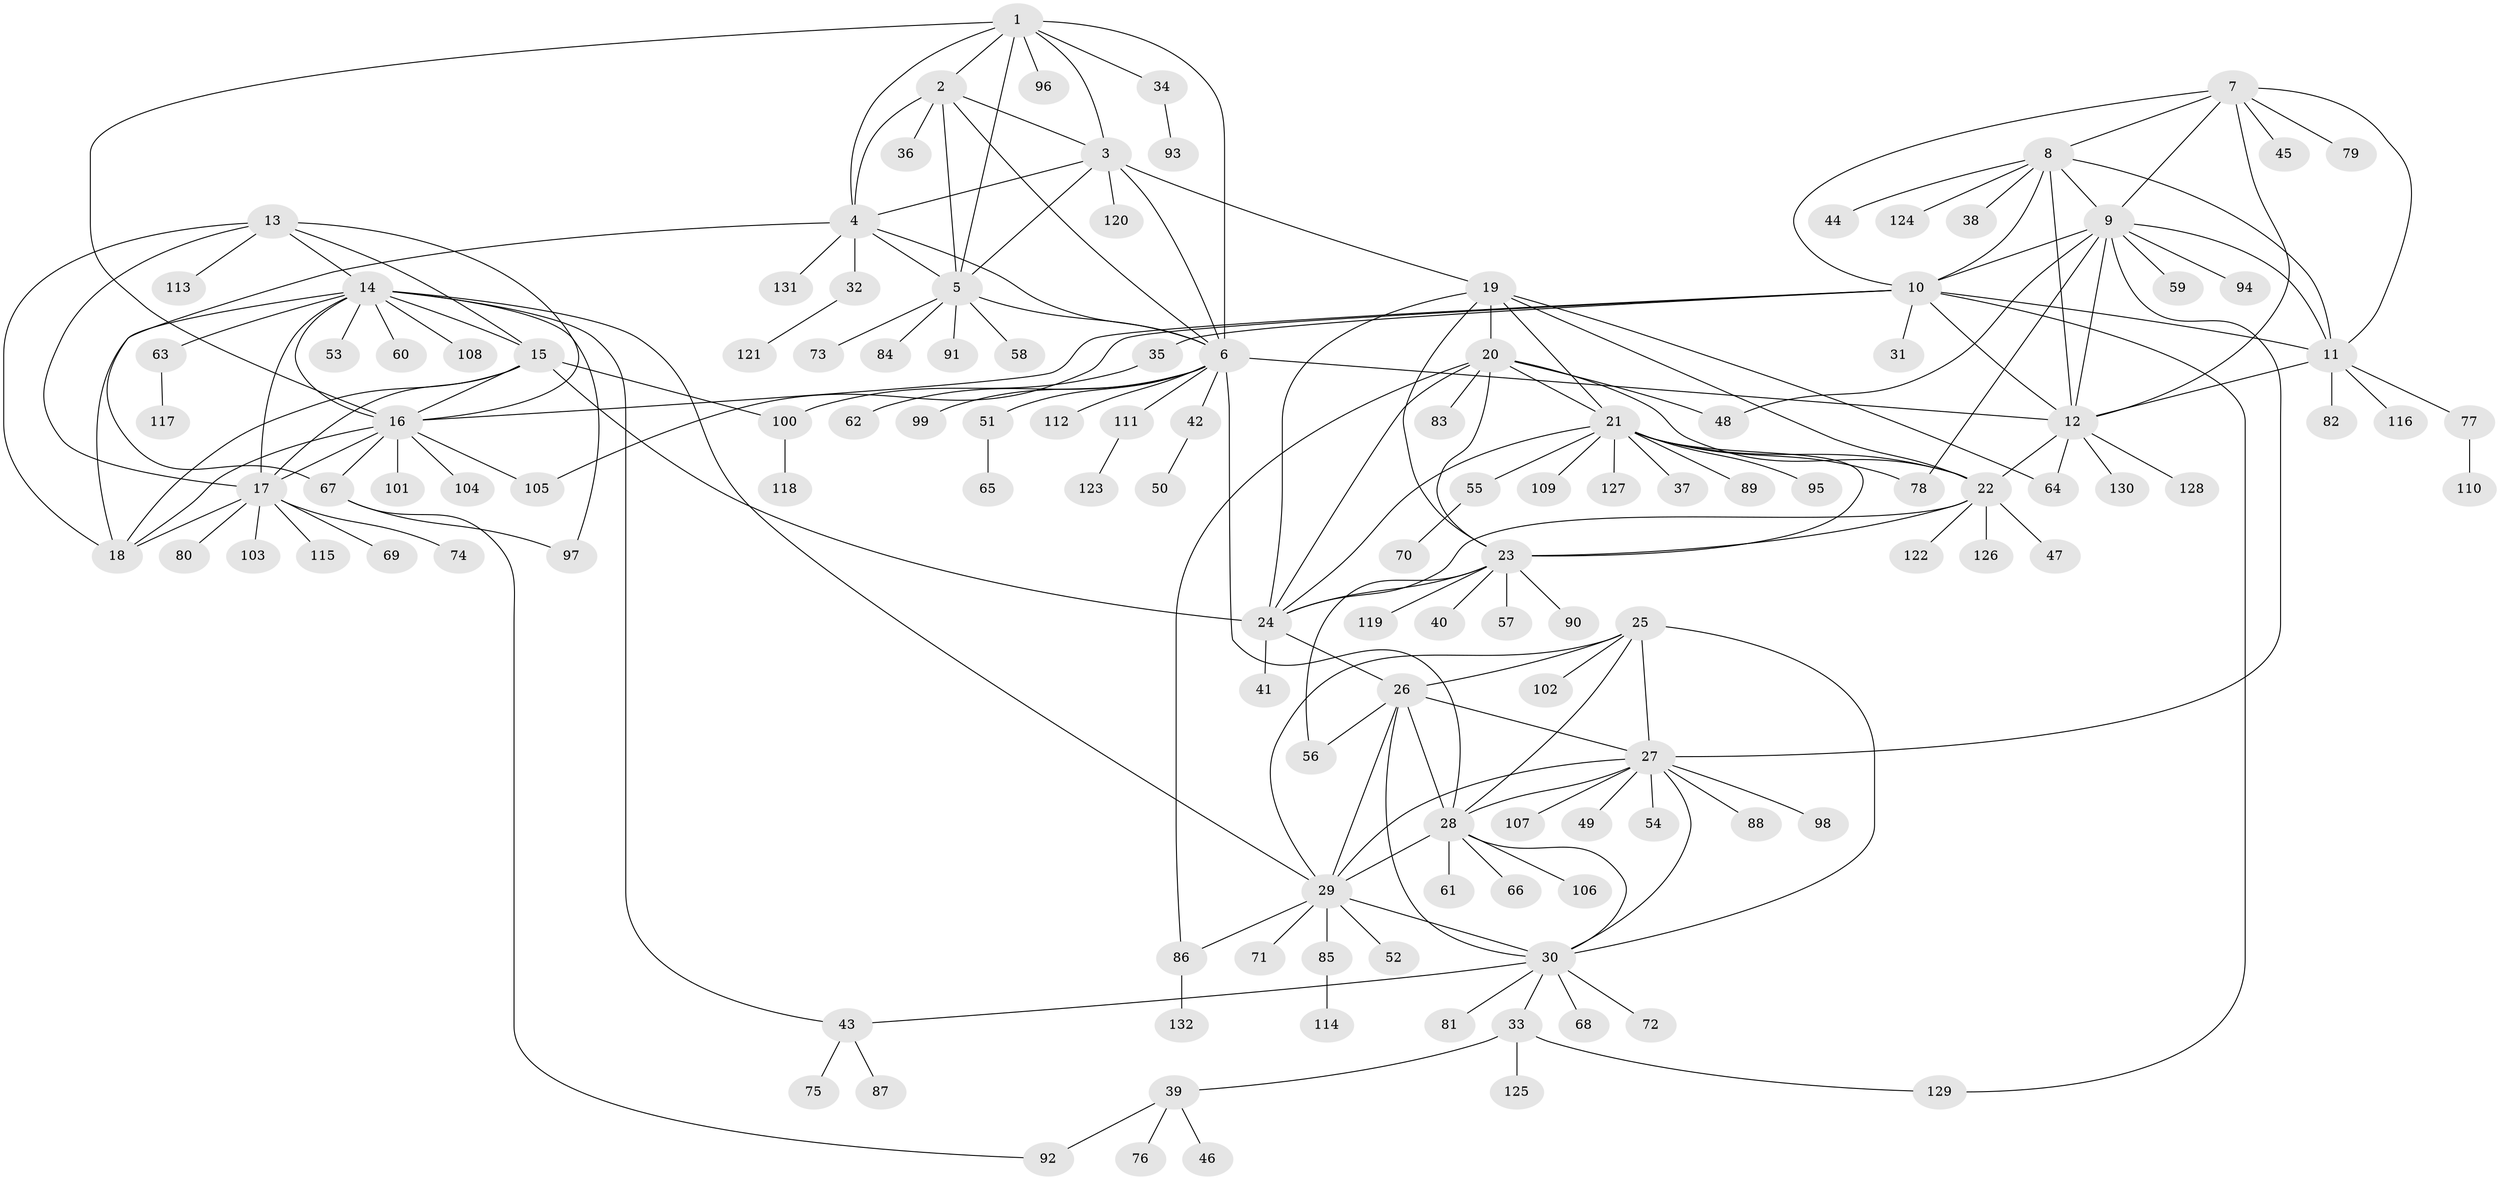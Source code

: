 // Generated by graph-tools (version 1.1) at 2025/54/03/09/25 04:54:12]
// undirected, 132 vertices, 199 edges
graph export_dot {
graph [start="1"]
  node [color=gray90,style=filled];
  1;
  2;
  3;
  4;
  5;
  6;
  7;
  8;
  9;
  10;
  11;
  12;
  13;
  14;
  15;
  16;
  17;
  18;
  19;
  20;
  21;
  22;
  23;
  24;
  25;
  26;
  27;
  28;
  29;
  30;
  31;
  32;
  33;
  34;
  35;
  36;
  37;
  38;
  39;
  40;
  41;
  42;
  43;
  44;
  45;
  46;
  47;
  48;
  49;
  50;
  51;
  52;
  53;
  54;
  55;
  56;
  57;
  58;
  59;
  60;
  61;
  62;
  63;
  64;
  65;
  66;
  67;
  68;
  69;
  70;
  71;
  72;
  73;
  74;
  75;
  76;
  77;
  78;
  79;
  80;
  81;
  82;
  83;
  84;
  85;
  86;
  87;
  88;
  89;
  90;
  91;
  92;
  93;
  94;
  95;
  96;
  97;
  98;
  99;
  100;
  101;
  102;
  103;
  104;
  105;
  106;
  107;
  108;
  109;
  110;
  111;
  112;
  113;
  114;
  115;
  116;
  117;
  118;
  119;
  120;
  121;
  122;
  123;
  124;
  125;
  126;
  127;
  128;
  129;
  130;
  131;
  132;
  1 -- 2;
  1 -- 3;
  1 -- 4;
  1 -- 5;
  1 -- 6;
  1 -- 16;
  1 -- 34;
  1 -- 96;
  2 -- 3;
  2 -- 4;
  2 -- 5;
  2 -- 6;
  2 -- 36;
  3 -- 4;
  3 -- 5;
  3 -- 6;
  3 -- 19;
  3 -- 120;
  4 -- 5;
  4 -- 6;
  4 -- 32;
  4 -- 67;
  4 -- 131;
  5 -- 6;
  5 -- 58;
  5 -- 73;
  5 -- 84;
  5 -- 91;
  6 -- 12;
  6 -- 28;
  6 -- 42;
  6 -- 51;
  6 -- 62;
  6 -- 99;
  6 -- 111;
  6 -- 112;
  7 -- 8;
  7 -- 9;
  7 -- 10;
  7 -- 11;
  7 -- 12;
  7 -- 45;
  7 -- 79;
  8 -- 9;
  8 -- 10;
  8 -- 11;
  8 -- 12;
  8 -- 38;
  8 -- 44;
  8 -- 124;
  9 -- 10;
  9 -- 11;
  9 -- 12;
  9 -- 27;
  9 -- 48;
  9 -- 59;
  9 -- 78;
  9 -- 94;
  10 -- 11;
  10 -- 12;
  10 -- 16;
  10 -- 31;
  10 -- 35;
  10 -- 105;
  10 -- 129;
  11 -- 12;
  11 -- 77;
  11 -- 82;
  11 -- 116;
  12 -- 22;
  12 -- 64;
  12 -- 128;
  12 -- 130;
  13 -- 14;
  13 -- 15;
  13 -- 16;
  13 -- 17;
  13 -- 18;
  13 -- 113;
  14 -- 15;
  14 -- 16;
  14 -- 17;
  14 -- 18;
  14 -- 29;
  14 -- 43;
  14 -- 53;
  14 -- 60;
  14 -- 63;
  14 -- 97;
  14 -- 108;
  15 -- 16;
  15 -- 17;
  15 -- 18;
  15 -- 24;
  15 -- 100;
  16 -- 17;
  16 -- 18;
  16 -- 67;
  16 -- 101;
  16 -- 104;
  16 -- 105;
  17 -- 18;
  17 -- 69;
  17 -- 74;
  17 -- 80;
  17 -- 103;
  17 -- 115;
  19 -- 20;
  19 -- 21;
  19 -- 22;
  19 -- 23;
  19 -- 24;
  19 -- 64;
  20 -- 21;
  20 -- 22;
  20 -- 23;
  20 -- 24;
  20 -- 48;
  20 -- 83;
  20 -- 86;
  21 -- 22;
  21 -- 23;
  21 -- 24;
  21 -- 37;
  21 -- 55;
  21 -- 78;
  21 -- 89;
  21 -- 95;
  21 -- 109;
  21 -- 127;
  22 -- 23;
  22 -- 24;
  22 -- 47;
  22 -- 122;
  22 -- 126;
  23 -- 24;
  23 -- 40;
  23 -- 56;
  23 -- 57;
  23 -- 90;
  23 -- 119;
  24 -- 26;
  24 -- 41;
  25 -- 26;
  25 -- 27;
  25 -- 28;
  25 -- 29;
  25 -- 30;
  25 -- 102;
  26 -- 27;
  26 -- 28;
  26 -- 29;
  26 -- 30;
  26 -- 56;
  27 -- 28;
  27 -- 29;
  27 -- 30;
  27 -- 49;
  27 -- 54;
  27 -- 88;
  27 -- 98;
  27 -- 107;
  28 -- 29;
  28 -- 30;
  28 -- 61;
  28 -- 66;
  28 -- 106;
  29 -- 30;
  29 -- 52;
  29 -- 71;
  29 -- 85;
  29 -- 86;
  30 -- 33;
  30 -- 43;
  30 -- 68;
  30 -- 72;
  30 -- 81;
  32 -- 121;
  33 -- 39;
  33 -- 125;
  33 -- 129;
  34 -- 93;
  35 -- 100;
  39 -- 46;
  39 -- 76;
  39 -- 92;
  42 -- 50;
  43 -- 75;
  43 -- 87;
  51 -- 65;
  55 -- 70;
  63 -- 117;
  67 -- 92;
  67 -- 97;
  77 -- 110;
  85 -- 114;
  86 -- 132;
  100 -- 118;
  111 -- 123;
}
